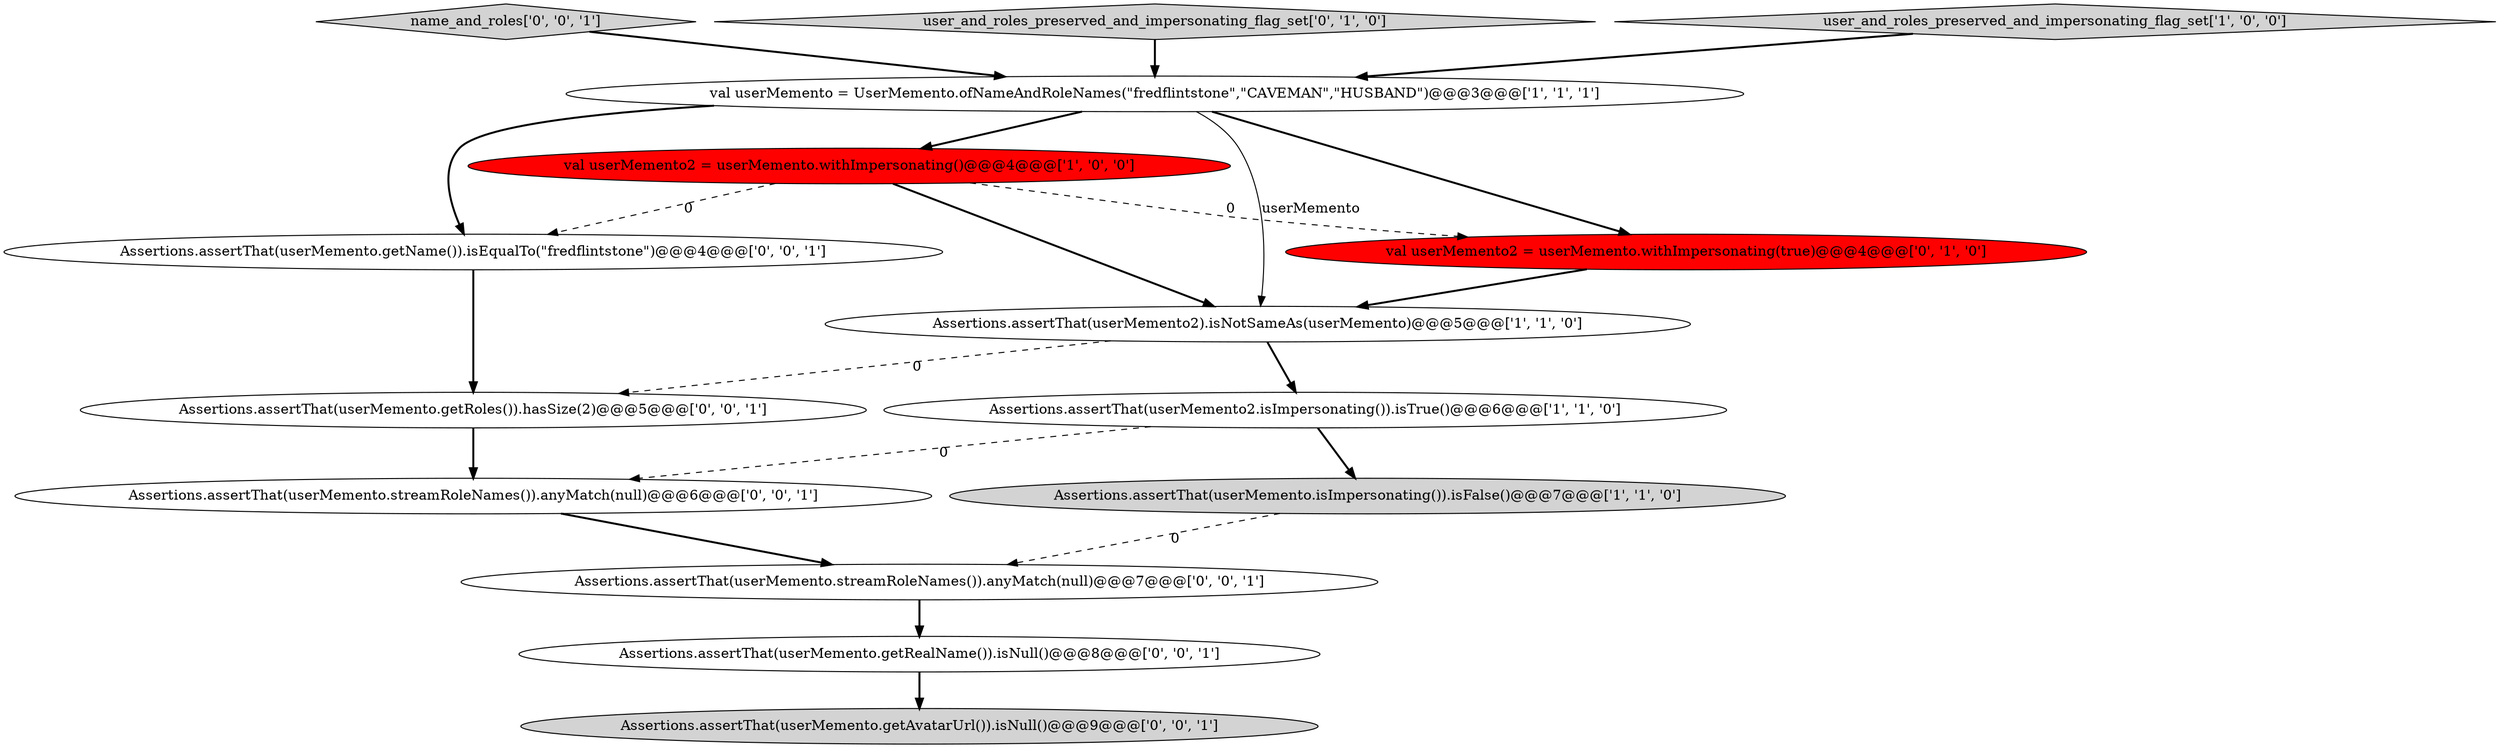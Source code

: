digraph {
9 [style = filled, label = "Assertions.assertThat(userMemento.getName()).isEqualTo(\"fredflintstone\")@@@4@@@['0', '0', '1']", fillcolor = white, shape = ellipse image = "AAA0AAABBB3BBB"];
3 [style = filled, label = "val userMemento2 = userMemento.withImpersonating()@@@4@@@['1', '0', '0']", fillcolor = red, shape = ellipse image = "AAA1AAABBB1BBB"];
5 [style = filled, label = "Assertions.assertThat(userMemento2).isNotSameAs(userMemento)@@@5@@@['1', '1', '0']", fillcolor = white, shape = ellipse image = "AAA0AAABBB1BBB"];
6 [style = filled, label = "val userMemento2 = userMemento.withImpersonating(true)@@@4@@@['0', '1', '0']", fillcolor = red, shape = ellipse image = "AAA1AAABBB2BBB"];
8 [style = filled, label = "Assertions.assertThat(userMemento.getAvatarUrl()).isNull()@@@9@@@['0', '0', '1']", fillcolor = lightgray, shape = ellipse image = "AAA0AAABBB3BBB"];
13 [style = filled, label = "Assertions.assertThat(userMemento.getRealName()).isNull()@@@8@@@['0', '0', '1']", fillcolor = white, shape = ellipse image = "AAA0AAABBB3BBB"];
11 [style = filled, label = "Assertions.assertThat(userMemento.getRoles()).hasSize(2)@@@5@@@['0', '0', '1']", fillcolor = white, shape = ellipse image = "AAA0AAABBB3BBB"];
0 [style = filled, label = "Assertions.assertThat(userMemento.isImpersonating()).isFalse()@@@7@@@['1', '1', '0']", fillcolor = lightgray, shape = ellipse image = "AAA0AAABBB1BBB"];
1 [style = filled, label = "val userMemento = UserMemento.ofNameAndRoleNames(\"fredflintstone\",\"CAVEMAN\",\"HUSBAND\")@@@3@@@['1', '1', '1']", fillcolor = white, shape = ellipse image = "AAA0AAABBB1BBB"];
4 [style = filled, label = "Assertions.assertThat(userMemento2.isImpersonating()).isTrue()@@@6@@@['1', '1', '0']", fillcolor = white, shape = ellipse image = "AAA0AAABBB1BBB"];
10 [style = filled, label = "name_and_roles['0', '0', '1']", fillcolor = lightgray, shape = diamond image = "AAA0AAABBB3BBB"];
14 [style = filled, label = "Assertions.assertThat(userMemento.streamRoleNames()).anyMatch(null)@@@6@@@['0', '0', '1']", fillcolor = white, shape = ellipse image = "AAA0AAABBB3BBB"];
12 [style = filled, label = "Assertions.assertThat(userMemento.streamRoleNames()).anyMatch(null)@@@7@@@['0', '0', '1']", fillcolor = white, shape = ellipse image = "AAA0AAABBB3BBB"];
7 [style = filled, label = "user_and_roles_preserved_and_impersonating_flag_set['0', '1', '0']", fillcolor = lightgray, shape = diamond image = "AAA0AAABBB2BBB"];
2 [style = filled, label = "user_and_roles_preserved_and_impersonating_flag_set['1', '0', '0']", fillcolor = lightgray, shape = diamond image = "AAA0AAABBB1BBB"];
3->6 [style = dashed, label="0"];
7->1 [style = bold, label=""];
9->11 [style = bold, label=""];
11->14 [style = bold, label=""];
2->1 [style = bold, label=""];
1->3 [style = bold, label=""];
0->12 [style = dashed, label="0"];
1->9 [style = bold, label=""];
4->0 [style = bold, label=""];
12->13 [style = bold, label=""];
6->5 [style = bold, label=""];
3->5 [style = bold, label=""];
1->6 [style = bold, label=""];
5->11 [style = dashed, label="0"];
3->9 [style = dashed, label="0"];
14->12 [style = bold, label=""];
5->4 [style = bold, label=""];
4->14 [style = dashed, label="0"];
13->8 [style = bold, label=""];
10->1 [style = bold, label=""];
1->5 [style = solid, label="userMemento"];
}
